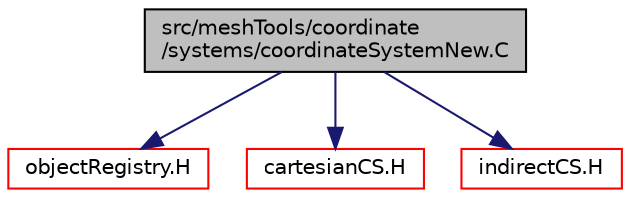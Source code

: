 digraph "src/meshTools/coordinate/systems/coordinateSystemNew.C"
{
  bgcolor="transparent";
  edge [fontname="Helvetica",fontsize="10",labelfontname="Helvetica",labelfontsize="10"];
  node [fontname="Helvetica",fontsize="10",shape=record];
  Node1 [label="src/meshTools/coordinate\l/systems/coordinateSystemNew.C",height=0.2,width=0.4,color="black", fillcolor="grey75", style="filled" fontcolor="black"];
  Node1 -> Node2 [color="midnightblue",fontsize="10",style="solid",fontname="Helvetica"];
  Node2 [label="objectRegistry.H",height=0.2,width=0.4,color="red",URL="$objectRegistry_8H.html"];
  Node1 -> Node3 [color="midnightblue",fontsize="10",style="solid",fontname="Helvetica"];
  Node3 [label="cartesianCS.H",height=0.2,width=0.4,color="red",URL="$cartesianCS_8H.html"];
  Node1 -> Node4 [color="midnightblue",fontsize="10",style="solid",fontname="Helvetica"];
  Node4 [label="indirectCS.H",height=0.2,width=0.4,color="red",URL="$indirectCS_8H.html"];
}
